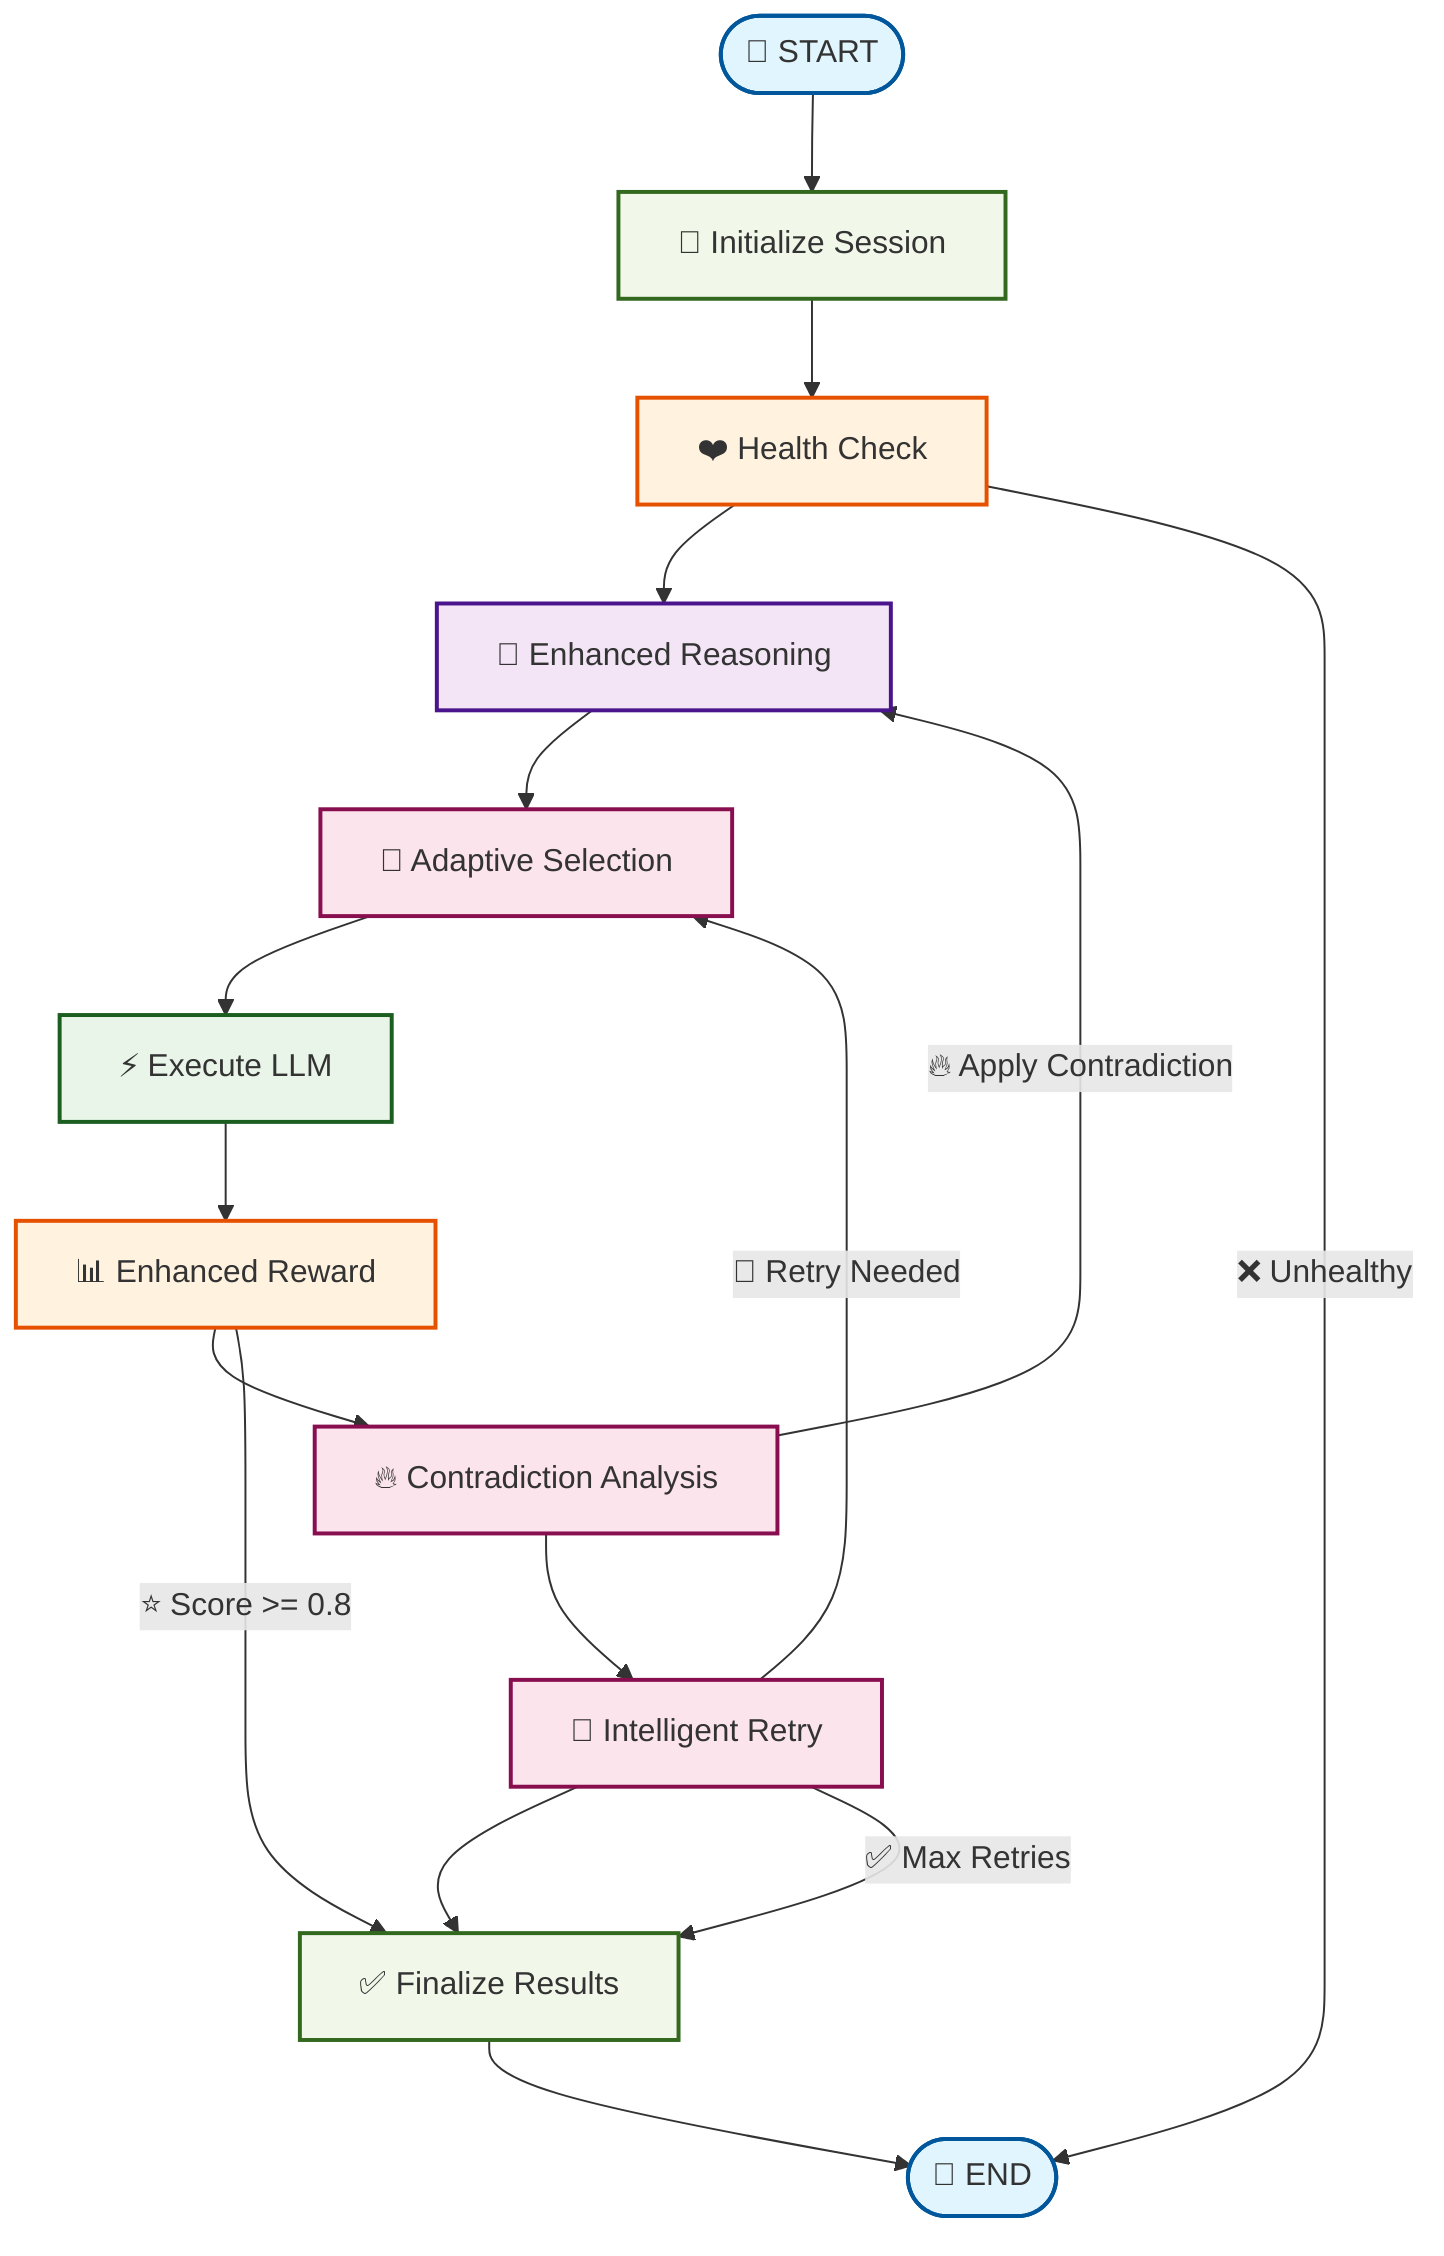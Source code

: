 graph TD
    %% MCP_GRAPH - MCP System Graph
    %% Generated by LangGraph Studio Export Manager
    
    %% Styling
    classDef startEnd fill:#e1f5fe,stroke:#01579b,stroke-width:2px
    classDef reasoning fill:#f3e5f5,stroke:#4a148c,stroke-width:2px
    classDef execution fill:#e8f5e8,stroke:#1b5e20,stroke-width:2px
    classDef evaluation fill:#fff3e0,stroke:#e65100,stroke-width:2px
    classDef decision fill:#fce4ec,stroke:#880e4f,stroke-width:2px
    classDef memory fill:#f1f8e9,stroke:#33691e,stroke-width:2px
    
    %% Nodes
    START([🚀 START]):::startEnd
    INIT[🔧 Initialize Session]:::memory
    HEALTH[❤️ Health Check]:::evaluation
    REASON[🧠 Enhanced Reasoning]:::reasoning
    SELECT[🎯 Adaptive Selection]:::decision
    EXECUTE[⚡ Execute LLM]:::execution
    EVALUATE[📊 Enhanced Reward]:::evaluation
    CONTRADICTION[🔥 Contradiction Analysis]:::decision
    RETRY[🔄 Intelligent Retry]:::decision
    FINALIZE[✅ Finalize Results]:::memory
    END([🏁 END]):::startEnd
    
    %% Flow
    START --> INIT
    INIT --> HEALTH
    HEALTH --> REASON
    REASON --> SELECT
    SELECT --> EXECUTE
    EXECUTE --> EVALUATE
    EVALUATE --> CONTRADICTION
    CONTRADICTION --> RETRY
    RETRY --> FINALIZE
    FINALIZE --> END
    
    %% Conditional Edges
    HEALTH -->|❌ Unhealthy| END
    EVALUATE -->|⭐ Score >= 0.8| FINALIZE
    CONTRADICTION -->|🔥 Apply Contradiction| REASON
    RETRY -->|🔄 Retry Needed| SELECT
    RETRY -->|✅ Max Retries| FINALIZE
    
    %% Metadata
    %% Graph: mcp_graph
    %% Nodes: 11
    %% Edges: 13
    %% Features: Reasoning, Reward, Contradiction, Retry, Memory

    %% Additional Metadata
    %% LangWatch Integration: True
    %% Local LLMs: mistral-local, llama-local, deepseek-local
    %% Session Tracking: True
    %% Performance Metrics: True